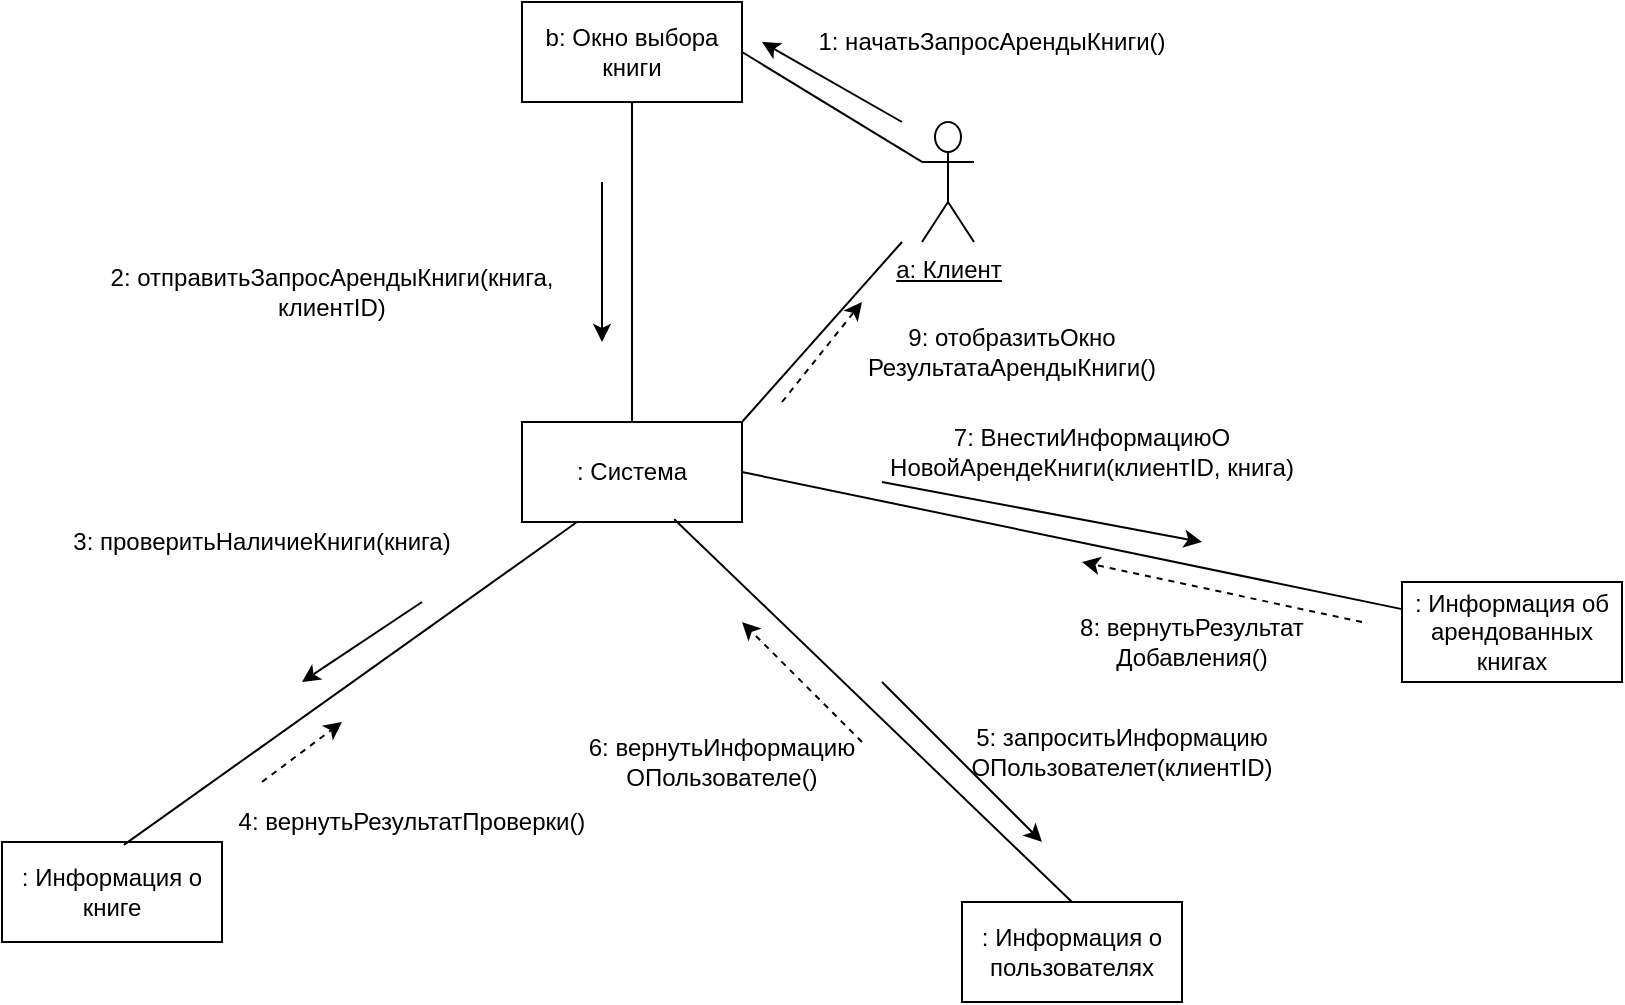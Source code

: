 <mxfile version="24.6.0" type="github">
  <diagram name="Страница — 1" id="NRaaSORDneKMoUdYIwim">
    <mxGraphModel dx="2140" dy="706" grid="1" gridSize="10" guides="1" tooltips="1" connect="1" arrows="1" fold="1" page="1" pageScale="1" pageWidth="827" pageHeight="1169" math="0" shadow="0">
      <root>
        <mxCell id="0" />
        <mxCell id="1" parent="0" />
        <mxCell id="JFJoQbPm6DPrN5ozgigF-1" style="rounded=0;orthogonalLoop=1;jettySize=auto;html=1;exitX=0;exitY=0.333;exitDx=0;exitDy=0;exitPerimeter=0;entryX=1;entryY=0.5;entryDx=0;entryDy=0;endArrow=none;endFill=0;" edge="1" parent="1" source="JFJoQbPm6DPrN5ozgigF-3" target="JFJoQbPm6DPrN5ozgigF-5">
          <mxGeometry relative="1" as="geometry">
            <mxPoint x="499" y="330" as="sourcePoint" />
          </mxGeometry>
        </mxCell>
        <mxCell id="JFJoQbPm6DPrN5ozgigF-2" style="rounded=0;orthogonalLoop=1;jettySize=auto;html=1;endArrow=none;endFill=0;entryX=1;entryY=0;entryDx=0;entryDy=0;" edge="1" parent="1" target="JFJoQbPm6DPrN5ozgigF-6">
          <mxGeometry relative="1" as="geometry">
            <mxPoint x="410" y="250" as="sourcePoint" />
            <mxPoint x="740" y="270" as="targetPoint" />
          </mxGeometry>
        </mxCell>
        <mxCell id="JFJoQbPm6DPrN5ozgigF-3" value="&lt;u&gt;a: Клиент&lt;/u&gt;" style="shape=umlActor;verticalLabelPosition=bottom;verticalAlign=top;html=1;outlineConnect=0;" vertex="1" parent="1">
          <mxGeometry x="420" y="190" width="26" height="60" as="geometry" />
        </mxCell>
        <mxCell id="JFJoQbPm6DPrN5ozgigF-4" style="rounded=0;orthogonalLoop=1;jettySize=auto;html=1;entryX=0.5;entryY=0;entryDx=0;entryDy=0;endArrow=none;endFill=0;" edge="1" parent="1" source="JFJoQbPm6DPrN5ozgigF-5" target="JFJoQbPm6DPrN5ozgigF-6">
          <mxGeometry relative="1" as="geometry" />
        </mxCell>
        <mxCell id="JFJoQbPm6DPrN5ozgigF-5" value="b: Окно выбора книги" style="html=1;whiteSpace=wrap;" vertex="1" parent="1">
          <mxGeometry x="220" y="130" width="110" height="50" as="geometry" />
        </mxCell>
        <mxCell id="JFJoQbPm6DPrN5ozgigF-6" value=": Система" style="html=1;whiteSpace=wrap;" vertex="1" parent="1">
          <mxGeometry x="220" y="340" width="110" height="50" as="geometry" />
        </mxCell>
        <mxCell id="JFJoQbPm6DPrN5ozgigF-9" style="rounded=0;orthogonalLoop=1;jettySize=auto;html=1;entryX=1;entryY=0.5;entryDx=0;entryDy=0;endArrow=none;endFill=0;" edge="1" parent="1" source="JFJoQbPm6DPrN5ozgigF-10" target="JFJoQbPm6DPrN5ozgigF-6">
          <mxGeometry relative="1" as="geometry" />
        </mxCell>
        <mxCell id="JFJoQbPm6DPrN5ozgigF-10" value=": Информация об арендованных книгах" style="html=1;whiteSpace=wrap;" vertex="1" parent="1">
          <mxGeometry x="660" y="420" width="110" height="50" as="geometry" />
        </mxCell>
        <mxCell id="JFJoQbPm6DPrN5ozgigF-12" value="" style="endArrow=classic;html=1;rounded=0;" edge="1" parent="1">
          <mxGeometry width="50" height="50" relative="1" as="geometry">
            <mxPoint x="260" y="220" as="sourcePoint" />
            <mxPoint x="260" y="300" as="targetPoint" />
          </mxGeometry>
        </mxCell>
        <mxCell id="JFJoQbPm6DPrN5ozgigF-14" value="" style="endArrow=classic;html=1;rounded=0;" edge="1" parent="1">
          <mxGeometry width="50" height="50" relative="1" as="geometry">
            <mxPoint x="400" y="370" as="sourcePoint" />
            <mxPoint x="560" y="400" as="targetPoint" />
          </mxGeometry>
        </mxCell>
        <mxCell id="JFJoQbPm6DPrN5ozgigF-15" value="" style="endArrow=classic;html=1;rounded=0;" edge="1" parent="1">
          <mxGeometry width="50" height="50" relative="1" as="geometry">
            <mxPoint x="410" y="190" as="sourcePoint" />
            <mxPoint x="340" y="150" as="targetPoint" />
          </mxGeometry>
        </mxCell>
        <mxCell id="JFJoQbPm6DPrN5ozgigF-16" value="" style="endArrow=classic;html=1;rounded=0;dashed=1;" edge="1" parent="1">
          <mxGeometry width="50" height="50" relative="1" as="geometry">
            <mxPoint x="90" y="520" as="sourcePoint" />
            <mxPoint x="130" y="490" as="targetPoint" />
          </mxGeometry>
        </mxCell>
        <mxCell id="JFJoQbPm6DPrN5ozgigF-17" value="1: начатьЗапросАрендыКниги()" style="text;html=1;align=center;verticalAlign=middle;whiteSpace=wrap;rounded=0;" vertex="1" parent="1">
          <mxGeometry x="360" y="140" width="190" height="20" as="geometry" />
        </mxCell>
        <mxCell id="JFJoQbPm6DPrN5ozgigF-19" value="2: отправитьЗапросАрендыКниги&lt;span style=&quot;background-color: initial;&quot;&gt;(книга, клиентID)&lt;/span&gt;" style="text;html=1;align=center;verticalAlign=middle;whiteSpace=wrap;rounded=0;" vertex="1" parent="1">
          <mxGeometry y="260" width="250" height="30" as="geometry" />
        </mxCell>
        <mxCell id="JFJoQbPm6DPrN5ozgigF-20" value="5: запроситьИнформацию&lt;div&gt;ОПользователе&lt;span style=&quot;background-color: initial;&quot;&gt;т(клиентID)&lt;/span&gt;&lt;/div&gt;" style="text;html=1;align=center;verticalAlign=middle;whiteSpace=wrap;rounded=0;" vertex="1" parent="1">
          <mxGeometry x="440" y="490" width="160" height="30" as="geometry" />
        </mxCell>
        <mxCell id="JFJoQbPm6DPrN5ozgigF-24" value=": Информация о пользователях" style="html=1;whiteSpace=wrap;" vertex="1" parent="1">
          <mxGeometry x="440" y="580" width="110" height="50" as="geometry" />
        </mxCell>
        <mxCell id="JFJoQbPm6DPrN5ozgigF-25" value=": Информация о книге" style="html=1;whiteSpace=wrap;" vertex="1" parent="1">
          <mxGeometry x="-40" y="550" width="110" height="50" as="geometry" />
        </mxCell>
        <mxCell id="JFJoQbPm6DPrN5ozgigF-27" style="rounded=0;orthogonalLoop=1;jettySize=auto;html=1;entryX=0.554;entryY=0.029;entryDx=0;entryDy=0;endArrow=none;endFill=0;exitX=0.25;exitY=1;exitDx=0;exitDy=0;entryPerimeter=0;" edge="1" parent="1" source="JFJoQbPm6DPrN5ozgigF-6" target="JFJoQbPm6DPrN5ozgigF-25">
          <mxGeometry relative="1" as="geometry">
            <mxPoint x="150" y="310" as="sourcePoint" />
            <mxPoint x="150" y="470" as="targetPoint" />
          </mxGeometry>
        </mxCell>
        <mxCell id="JFJoQbPm6DPrN5ozgigF-28" style="rounded=0;orthogonalLoop=1;jettySize=auto;html=1;entryX=0.5;entryY=0;entryDx=0;entryDy=0;endArrow=none;endFill=0;exitX=0.692;exitY=0.973;exitDx=0;exitDy=0;exitPerimeter=0;" edge="1" parent="1" source="JFJoQbPm6DPrN5ozgigF-6" target="JFJoQbPm6DPrN5ozgigF-24">
          <mxGeometry relative="1" as="geometry">
            <mxPoint x="317" y="409" as="sourcePoint" />
            <mxPoint x="210" y="490" as="targetPoint" />
          </mxGeometry>
        </mxCell>
        <mxCell id="JFJoQbPm6DPrN5ozgigF-29" value="" style="endArrow=classic;html=1;rounded=0;" edge="1" parent="1">
          <mxGeometry width="50" height="50" relative="1" as="geometry">
            <mxPoint x="170" y="430" as="sourcePoint" />
            <mxPoint x="110" y="470" as="targetPoint" />
          </mxGeometry>
        </mxCell>
        <mxCell id="JFJoQbPm6DPrN5ozgigF-30" value="3: проверитьНаличиеКниги(книга)" style="text;html=1;align=center;verticalAlign=middle;whiteSpace=wrap;rounded=0;" vertex="1" parent="1">
          <mxGeometry x="-10" y="390" width="200" height="20" as="geometry" />
        </mxCell>
        <mxCell id="JFJoQbPm6DPrN5ozgigF-31" value="4: вернутьРезультатПроверки()" style="text;html=1;align=center;verticalAlign=middle;whiteSpace=wrap;rounded=0;" vertex="1" parent="1">
          <mxGeometry x="60" y="530" width="210" height="20" as="geometry" />
        </mxCell>
        <mxCell id="JFJoQbPm6DPrN5ozgigF-32" value="" style="endArrow=classic;html=1;rounded=0;" edge="1" parent="1">
          <mxGeometry width="50" height="50" relative="1" as="geometry">
            <mxPoint x="400" y="470" as="sourcePoint" />
            <mxPoint x="480" y="550" as="targetPoint" />
          </mxGeometry>
        </mxCell>
        <mxCell id="JFJoQbPm6DPrN5ozgigF-34" value="" style="endArrow=classic;html=1;rounded=0;dashed=1;" edge="1" parent="1">
          <mxGeometry width="50" height="50" relative="1" as="geometry">
            <mxPoint x="390" y="500" as="sourcePoint" />
            <mxPoint x="330" y="440" as="targetPoint" />
          </mxGeometry>
        </mxCell>
        <mxCell id="JFJoQbPm6DPrN5ozgigF-35" value="6: вернутьИнформацию&lt;div&gt;ОПользователе&lt;span style=&quot;background-color: initial;&quot;&gt;()&lt;/span&gt;&lt;/div&gt;" style="text;html=1;align=center;verticalAlign=middle;whiteSpace=wrap;rounded=0;" vertex="1" parent="1">
          <mxGeometry x="250" y="500" width="140" height="20" as="geometry" />
        </mxCell>
        <mxCell id="JFJoQbPm6DPrN5ozgigF-36" value="7: ВнестиИнформациюО&lt;div&gt;НовойАрендеКниги&lt;span style=&quot;background-color: initial;&quot;&gt;(клиентID, книга)&lt;/span&gt;&lt;/div&gt;" style="text;html=1;align=center;verticalAlign=middle;whiteSpace=wrap;rounded=0;" vertex="1" parent="1">
          <mxGeometry x="400" y="340" width="210" height="30" as="geometry" />
        </mxCell>
        <mxCell id="JFJoQbPm6DPrN5ozgigF-37" value="" style="endArrow=classic;html=1;rounded=0;dashed=1;" edge="1" parent="1">
          <mxGeometry width="50" height="50" relative="1" as="geometry">
            <mxPoint x="640" y="440" as="sourcePoint" />
            <mxPoint x="500" y="410" as="targetPoint" />
          </mxGeometry>
        </mxCell>
        <mxCell id="JFJoQbPm6DPrN5ozgigF-38" value="8: вернутьРезультат&lt;div&gt;Добавления&lt;span style=&quot;background-color: initial;&quot;&gt;()&lt;/span&gt;&lt;/div&gt;" style="text;html=1;align=center;verticalAlign=middle;whiteSpace=wrap;rounded=0;" vertex="1" parent="1">
          <mxGeometry x="490" y="440" width="130" height="20" as="geometry" />
        </mxCell>
        <mxCell id="JFJoQbPm6DPrN5ozgigF-40" value="" style="endArrow=classic;html=1;rounded=0;dashed=1;" edge="1" parent="1">
          <mxGeometry width="50" height="50" relative="1" as="geometry">
            <mxPoint x="350" y="330" as="sourcePoint" />
            <mxPoint x="390" y="280" as="targetPoint" />
          </mxGeometry>
        </mxCell>
        <mxCell id="JFJoQbPm6DPrN5ozgigF-41" value="9: отобразитьОкно&lt;div&gt;РезультатаАрендыКниги()&lt;/div&gt;" style="text;html=1;align=center;verticalAlign=middle;whiteSpace=wrap;rounded=0;" vertex="1" parent="1">
          <mxGeometry x="370" y="290" width="190" height="30" as="geometry" />
        </mxCell>
      </root>
    </mxGraphModel>
  </diagram>
</mxfile>
